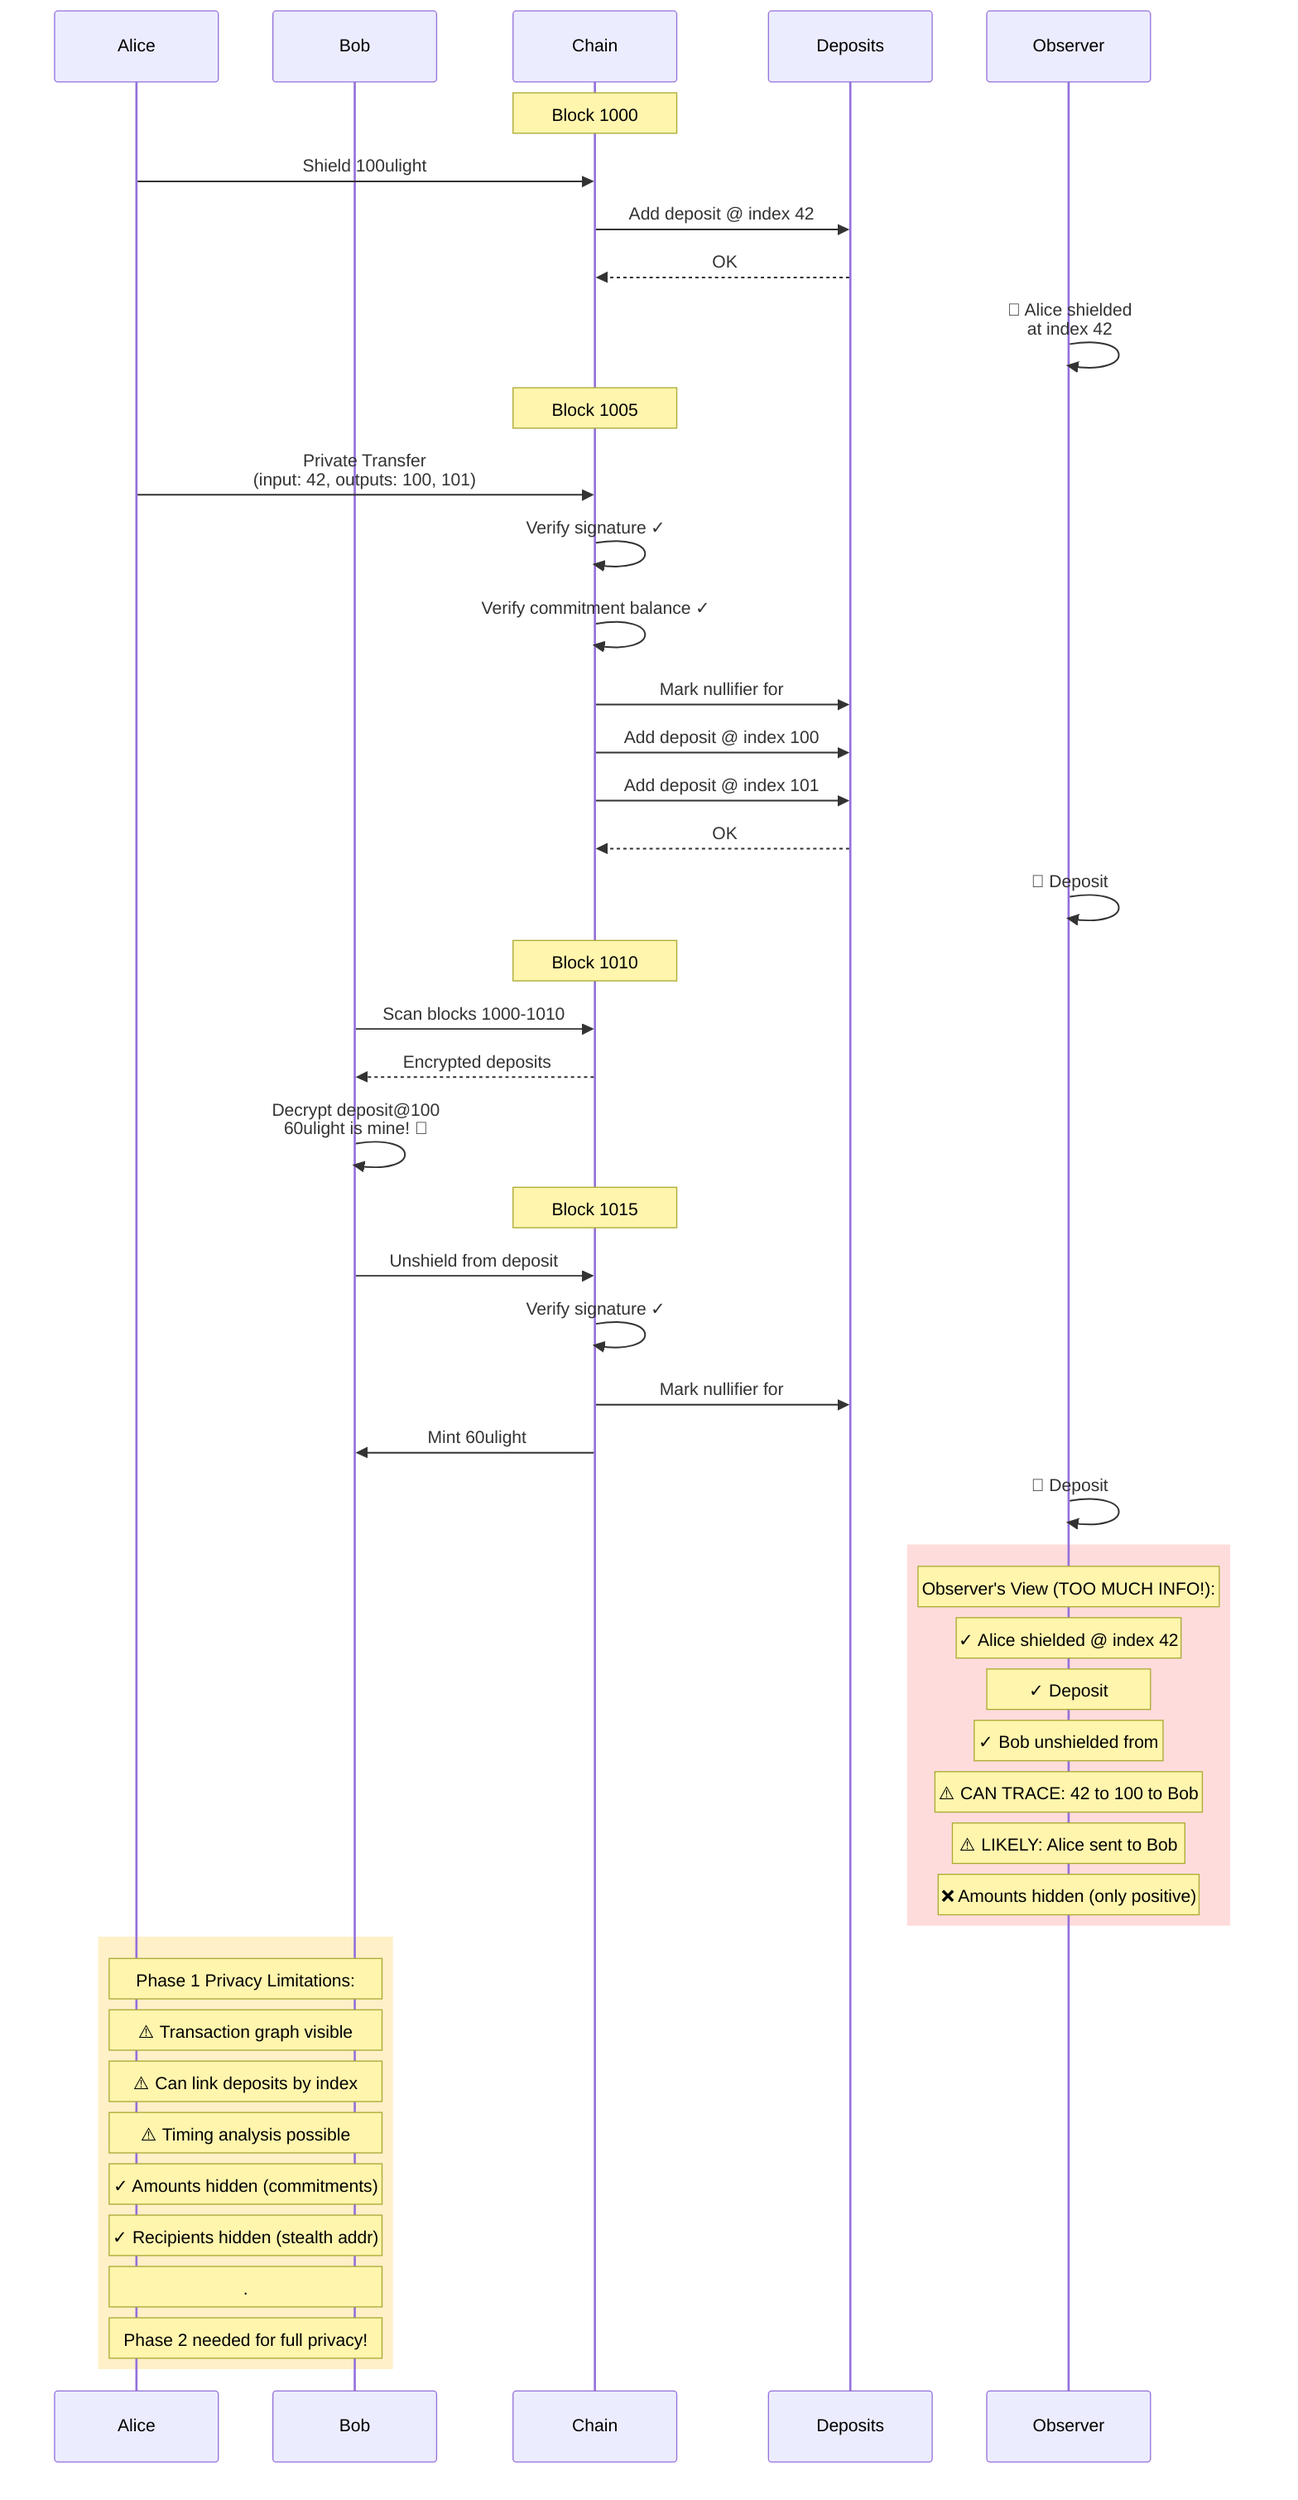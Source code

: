 sequenceDiagram
    participant Alice
    participant Bob
    participant Chain
    participant Deposits
    participant Observer

    Note over Chain: Block 1000
    Alice->>Chain: Shield 100ulight
    Chain->>Deposits: Add deposit @ index 42
    Deposits-->>Chain: OK
    Observer->>Observer: 👀 Alice shielded<br/>at index 42

    Note over Chain: Block 1005
    Alice->>Chain: Private Transfer<br/>(input: 42, outputs: 100, 101)
    Chain->>Chain: Verify signature ✓
    Chain->>Chain: Verify commitment balance ✓
    Chain->>Deposits: Mark nullifier for #42
    Chain->>Deposits: Add deposit @ index 100
    Chain->>Deposits: Add deposit @ index 101
    Deposits-->>Chain: OK
    Observer->>Observer: 👀 Deposit #42 spent<br/>created #100 and #101<br/>⚠️ TRANSACTION GRAPH VISIBLE!

    Note over Chain: Block 1010
    Bob->>Chain: Scan blocks 1000-1010
    Chain-->>Bob: Encrypted deposits
    Bob->>Bob: Decrypt deposit@100<br/>60ulight is mine! 🎉

    Note over Chain: Block 1015
    Bob->>Chain: Unshield from deposit #100
    Chain->>Chain: Verify signature ✓
    Chain->>Deposits: Mark nullifier for #100
    Chain->>Bob: Mint 60ulight
    Observer->>Observer: 👀 Deposit #100 unshielded<br/>by Bob (60ulight)

    rect rgb(255, 220, 220)
        Note over Observer: Observer's View (TOO MUCH INFO!):
        Note over Observer: ✓ Alice shielded @ index 42
        Note over Observer: ✓ Deposit #42 to #100 and #101 (LINKED!)
        Note over Observer: ✓ Bob unshielded from #100
        Note over Observer: ⚠️ CAN TRACE: 42 to 100 to Bob
        Note over Observer: ⚠️ LIKELY: Alice sent to Bob
        Note over Observer: ❌ Amounts hidden (only positive)
    end

    rect rgb(255, 240, 200)
        Note over Alice,Bob: Phase 1 Privacy Limitations:
        Note over Alice,Bob: ⚠️ Transaction graph visible
        Note over Alice,Bob: ⚠️ Can link deposits by index
        Note over Alice,Bob: ⚠️ Timing analysis possible
        Note over Alice,Bob: ✓ Amounts hidden (commitments)
        Note over Alice,Bob: ✓ Recipients hidden (stealth addr)
        Note over Alice,Bob: .
        Note over Alice,Bob: Phase 2 needed for full privacy!
    end